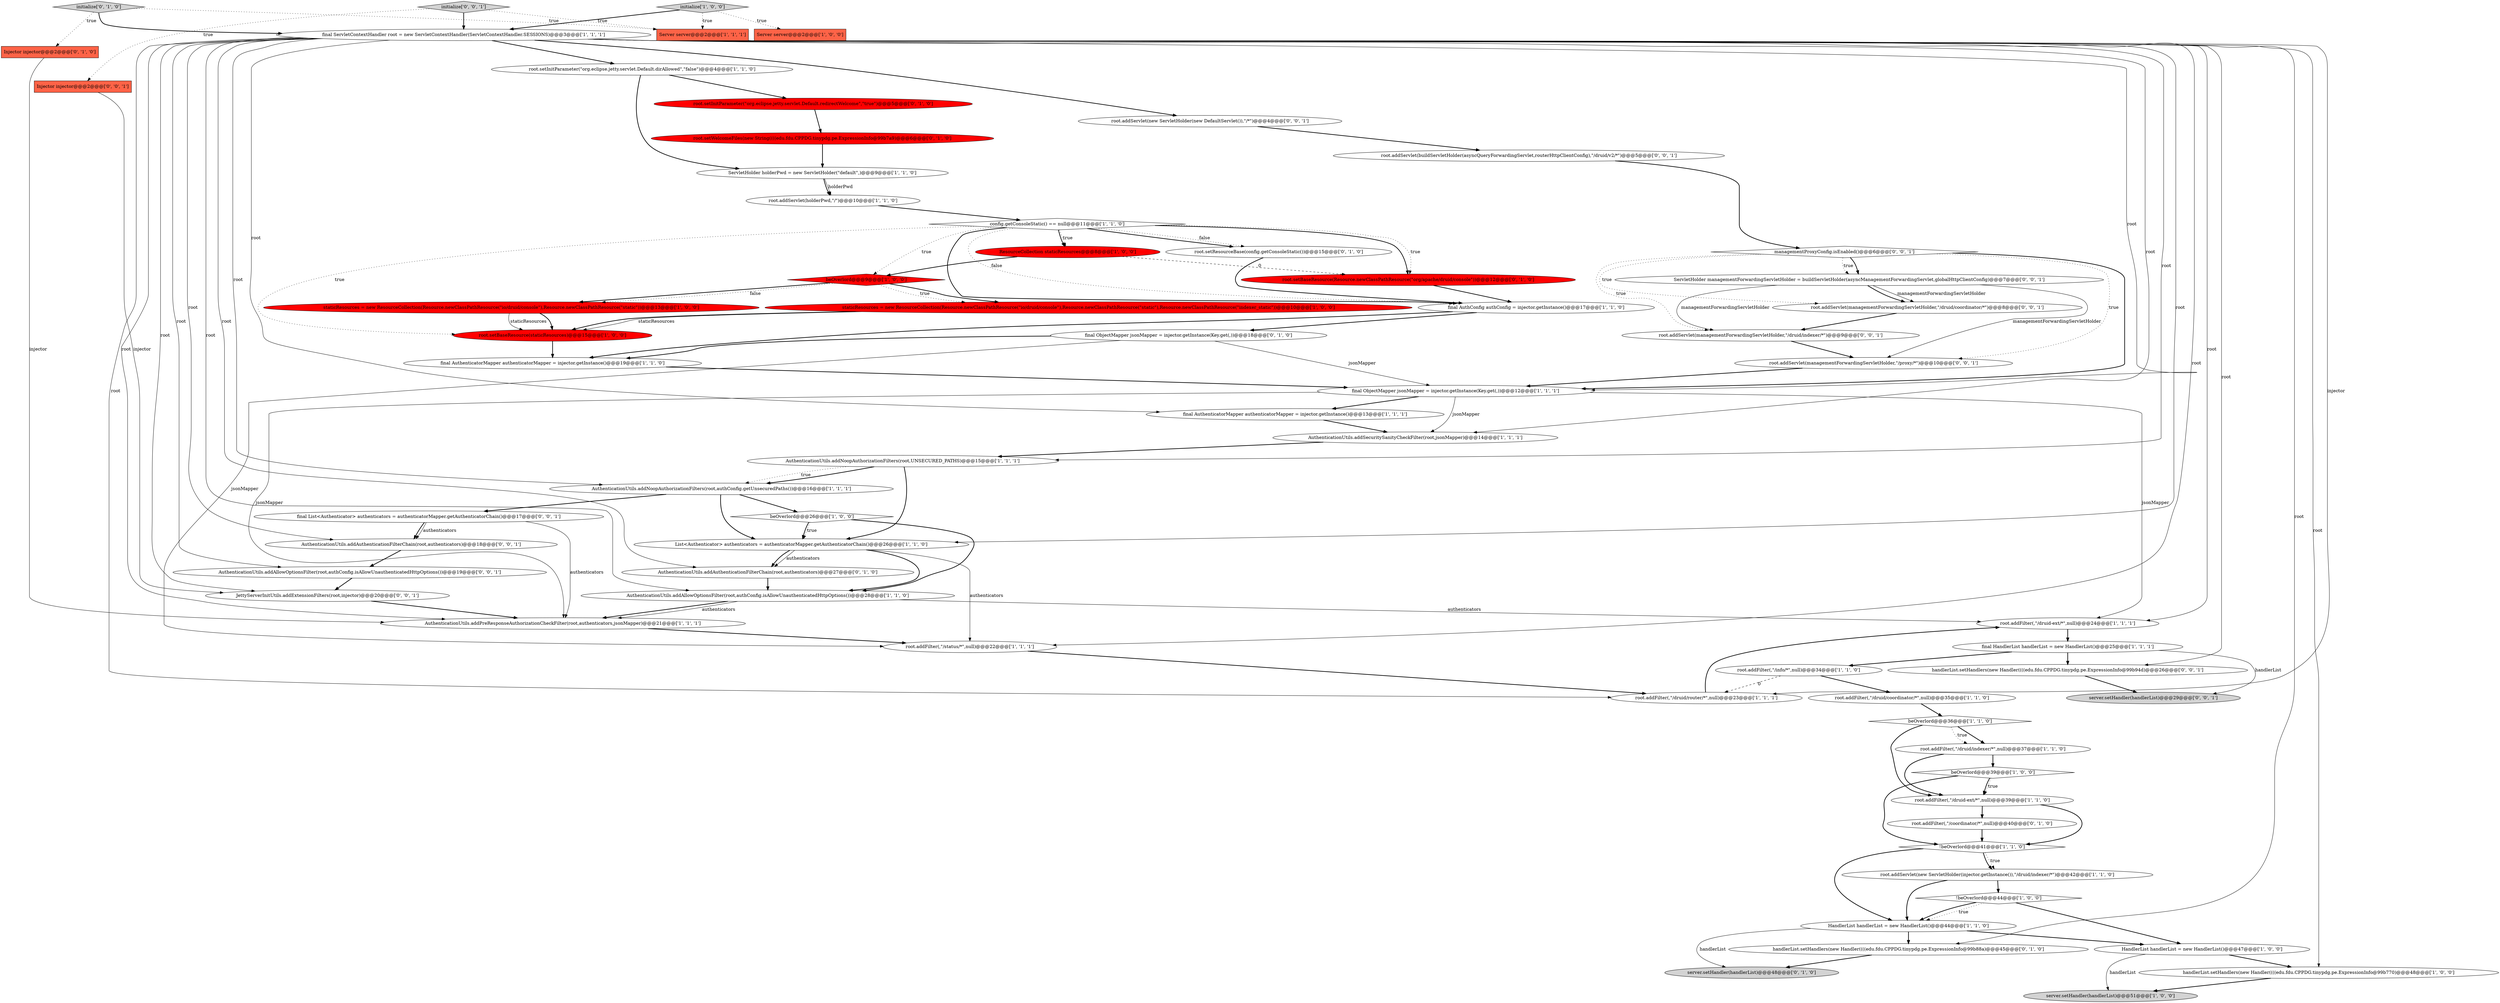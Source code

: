 digraph {
30 [style = filled, label = "root.setInitParameter(\"org.eclipse.jetty.servlet.Default.dirAllowed\",\"false\")@@@4@@@['1', '1', '0']", fillcolor = white, shape = ellipse image = "AAA0AAABBB1BBB"];
25 [style = filled, label = "root.addServlet(holderPwd,\"/\")@@@10@@@['1', '1', '0']", fillcolor = white, shape = ellipse image = "AAA0AAABBB1BBB"];
60 [style = filled, label = "handlerList.setHandlers(new Handler((((edu.fdu.CPPDG.tinypdg.pe.ExpressionInfo@99b94d)@@@26@@@['0', '0', '1']", fillcolor = white, shape = ellipse image = "AAA0AAABBB3BBB"];
65 [style = filled, label = "ServletHolder managementForwardingServletHolder = buildServletHolder(asyncManagementForwardingServlet,globalHttpClientConfig)@@@7@@@['0', '0', '1']", fillcolor = white, shape = ellipse image = "AAA0AAABBB3BBB"];
22 [style = filled, label = "root.addFilter(,\"/druid/indexer/*\",null)@@@37@@@['1', '1', '0']", fillcolor = white, shape = ellipse image = "AAA0AAABBB1BBB"];
26 [style = filled, label = "final AuthenticatorMapper authenticatorMapper = injector.getInstance()@@@19@@@['1', '1', '0']", fillcolor = white, shape = ellipse image = "AAA0AAABBB1BBB"];
46 [style = filled, label = "root.setBaseResource(Resource.newClassPathResource(\"org/apache/druid/console\"))@@@12@@@['0', '1', '0']", fillcolor = red, shape = ellipse image = "AAA1AAABBB2BBB"];
19 [style = filled, label = "root.addServlet(new ServletHolder(injector.getInstance()),\"/druid/indexer/*\")@@@42@@@['1', '1', '0']", fillcolor = white, shape = ellipse image = "AAA0AAABBB1BBB"];
37 [style = filled, label = "root.addFilter(,\"/druid/coordinator/*\",null)@@@35@@@['1', '1', '0']", fillcolor = white, shape = ellipse image = "AAA0AAABBB1BBB"];
58 [style = filled, label = "server.setHandler(handlerList)@@@29@@@['0', '0', '1']", fillcolor = lightgray, shape = ellipse image = "AAA0AAABBB3BBB"];
8 [style = filled, label = "root.addFilter(,\"/druid/router/*\",null)@@@23@@@['1', '1', '1']", fillcolor = white, shape = ellipse image = "AAA0AAABBB1BBB"];
13 [style = filled, label = "ResourceCollection staticResources@@@8@@@['1', '0', '0']", fillcolor = red, shape = ellipse image = "AAA1AAABBB1BBB"];
21 [style = filled, label = "beOverlord@@@26@@@['1', '0', '0']", fillcolor = white, shape = diamond image = "AAA0AAABBB1BBB"];
36 [style = filled, label = "root.setBaseResource(staticResources)@@@15@@@['1', '0', '0']", fillcolor = red, shape = ellipse image = "AAA1AAABBB1BBB"];
52 [style = filled, label = "root.addServlet(managementForwardingServletHolder,\"/druid/coordinator/*\")@@@8@@@['0', '0', '1']", fillcolor = white, shape = ellipse image = "AAA0AAABBB3BBB"];
34 [style = filled, label = "beOverlord@@@9@@@['1', '0', '0']", fillcolor = red, shape = diamond image = "AAA1AAABBB1BBB"];
11 [style = filled, label = "final ServletContextHandler root = new ServletContextHandler(ServletContextHandler.SESSIONS)@@@3@@@['1', '1', '1']", fillcolor = white, shape = ellipse image = "AAA0AAABBB1BBB"];
35 [style = filled, label = "root.addFilter(,\"/druid-ext/*\",null)@@@24@@@['1', '1', '1']", fillcolor = white, shape = ellipse image = "AAA0AAABBB1BBB"];
49 [style = filled, label = "AuthenticationUtils.addAuthenticationFilterChain(root,authenticators)@@@27@@@['0', '1', '0']", fillcolor = white, shape = ellipse image = "AAA0AAABBB2BBB"];
18 [style = filled, label = "HandlerList handlerList = new HandlerList()@@@44@@@['1', '1', '0']", fillcolor = white, shape = ellipse image = "AAA0AAABBB1BBB"];
40 [style = filled, label = "AuthenticationUtils.addSecuritySanityCheckFilter(root,jsonMapper)@@@14@@@['1', '1', '1']", fillcolor = white, shape = ellipse image = "AAA0AAABBB1BBB"];
44 [style = filled, label = "server.setHandler(handlerList)@@@48@@@['0', '1', '0']", fillcolor = lightgray, shape = ellipse image = "AAA0AAABBB2BBB"];
1 [style = filled, label = "ServletHolder holderPwd = new ServletHolder(\"default\",)@@@9@@@['1', '1', '0']", fillcolor = white, shape = ellipse image = "AAA0AAABBB1BBB"];
6 [style = filled, label = "server.setHandler(handlerList)@@@51@@@['1', '0', '0']", fillcolor = lightgray, shape = ellipse image = "AAA0AAABBB1BBB"];
29 [style = filled, label = "root.addFilter(,\"/druid-ext/*\",null)@@@39@@@['1', '1', '0']", fillcolor = white, shape = ellipse image = "AAA0AAABBB1BBB"];
45 [style = filled, label = "initialize['0', '1', '0']", fillcolor = lightgray, shape = diamond image = "AAA0AAABBB2BBB"];
57 [style = filled, label = "Injector injector@@@2@@@['0', '0', '1']", fillcolor = tomato, shape = box image = "AAA0AAABBB3BBB"];
66 [style = filled, label = "root.addServlet(new ServletHolder(new DefaultServlet()),\"/*\")@@@4@@@['0', '0', '1']", fillcolor = white, shape = ellipse image = "AAA0AAABBB3BBB"];
3 [style = filled, label = "staticResources = new ResourceCollection(Resource.newClassPathResource(\"io/druid/console\"),Resource.newClassPathResource(\"static\"))@@@13@@@['1', '0', '0']", fillcolor = red, shape = ellipse image = "AAA1AAABBB1BBB"];
4 [style = filled, label = "final ObjectMapper jsonMapper = injector.getInstance(Key.get(,))@@@12@@@['1', '1', '1']", fillcolor = white, shape = ellipse image = "AAA0AAABBB1BBB"];
7 [style = filled, label = "root.addFilter(,\"/info/*\",null)@@@34@@@['1', '1', '0']", fillcolor = white, shape = ellipse image = "AAA0AAABBB1BBB"];
47 [style = filled, label = "Injector injector@@@2@@@['0', '1', '0']", fillcolor = tomato, shape = box image = "AAA0AAABBB2BBB"];
0 [style = filled, label = "AuthenticationUtils.addAllowOptionsFilter(root,authConfig.isAllowUnauthenticatedHttpOptions())@@@28@@@['1', '1', '0']", fillcolor = white, shape = ellipse image = "AAA0AAABBB1BBB"];
14 [style = filled, label = "config.getConsoleStatic() == null@@@11@@@['1', '1', '0']", fillcolor = white, shape = diamond image = "AAA0AAABBB1BBB"];
27 [style = filled, label = "handlerList.setHandlers(new Handler((((edu.fdu.CPPDG.tinypdg.pe.ExpressionInfo@99b770)@@@48@@@['1', '0', '0']", fillcolor = white, shape = ellipse image = "AAA0AAABBB1BBB"];
43 [style = filled, label = "root.addFilter(,\"/coordinator/*\",null)@@@40@@@['0', '1', '0']", fillcolor = white, shape = ellipse image = "AAA0AAABBB2BBB"];
15 [style = filled, label = "!beOverlord@@@44@@@['1', '0', '0']", fillcolor = white, shape = diamond image = "AAA0AAABBB1BBB"];
2 [style = filled, label = "AuthenticationUtils.addPreResponseAuthorizationCheckFilter(root,authenticators,jsonMapper)@@@21@@@['1', '1', '1']", fillcolor = white, shape = ellipse image = "AAA0AAABBB1BBB"];
31 [style = filled, label = "root.addFilter(,\"/status/*\",null)@@@22@@@['1', '1', '1']", fillcolor = white, shape = ellipse image = "AAA0AAABBB1BBB"];
48 [style = filled, label = "root.setWelcomeFiles(new String((((edu.fdu.CPPDG.tinypdg.pe.ExpressionInfo@99b7a9)@@@6@@@['0', '1', '0']", fillcolor = red, shape = ellipse image = "AAA1AAABBB2BBB"];
61 [style = filled, label = "JettyServerInitUtils.addExtensionFilters(root,injector)@@@20@@@['0', '0', '1']", fillcolor = white, shape = ellipse image = "AAA0AAABBB3BBB"];
12 [style = filled, label = "Server server@@@2@@@['1', '1', '1']", fillcolor = tomato, shape = box image = "AAA0AAABBB1BBB"];
28 [style = filled, label = "AuthenticationUtils.addNoopAuthorizationFilters(root,authConfig.getUnsecuredPaths())@@@16@@@['1', '1', '1']", fillcolor = white, shape = ellipse image = "AAA0AAABBB1BBB"];
64 [style = filled, label = "AuthenticationUtils.addAllowOptionsFilter(root,authConfig.isAllowUnauthenticatedHttpOptions())@@@19@@@['0', '0', '1']", fillcolor = white, shape = ellipse image = "AAA0AAABBB3BBB"];
39 [style = filled, label = "final HandlerList handlerList = new HandlerList()@@@25@@@['1', '1', '1']", fillcolor = white, shape = ellipse image = "AAA0AAABBB1BBB"];
20 [style = filled, label = "beOverlord@@@39@@@['1', '0', '0']", fillcolor = white, shape = diamond image = "AAA0AAABBB1BBB"];
50 [style = filled, label = "root.setResourceBase(config.getConsoleStatic())@@@15@@@['0', '1', '0']", fillcolor = white, shape = ellipse image = "AAA0AAABBB2BBB"];
51 [style = filled, label = "root.setInitParameter(\"org.eclipse.jetty.servlet.Default.redirectWelcome\",\"true\")@@@5@@@['0', '1', '0']", fillcolor = red, shape = ellipse image = "AAA1AAABBB2BBB"];
17 [style = filled, label = "!beOverlord@@@41@@@['1', '1', '0']", fillcolor = white, shape = diamond image = "AAA0AAABBB1BBB"];
54 [style = filled, label = "root.addServlet(managementForwardingServletHolder,\"/proxy/*\")@@@10@@@['0', '0', '1']", fillcolor = white, shape = ellipse image = "AAA0AAABBB3BBB"];
5 [style = filled, label = "staticResources = new ResourceCollection(Resource.newClassPathResource(\"io/druid/console\"),Resource.newClassPathResource(\"static\"),Resource.newClassPathResource(\"indexer_static\"))@@@10@@@['1', '0', '0']", fillcolor = red, shape = ellipse image = "AAA1AAABBB1BBB"];
53 [style = filled, label = "root.addServlet(buildServletHolder(asyncQueryForwardingServlet,routerHttpClientConfig),\"/druid/v2/*\")@@@5@@@['0', '0', '1']", fillcolor = white, shape = ellipse image = "AAA0AAABBB3BBB"];
24 [style = filled, label = "List<Authenticator> authenticators = authenticatorMapper.getAuthenticatorChain()@@@26@@@['1', '1', '0']", fillcolor = white, shape = ellipse image = "AAA0AAABBB1BBB"];
59 [style = filled, label = "final List<Authenticator> authenticators = authenticatorMapper.getAuthenticatorChain()@@@17@@@['0', '0', '1']", fillcolor = white, shape = ellipse image = "AAA0AAABBB3BBB"];
23 [style = filled, label = "HandlerList handlerList = new HandlerList()@@@47@@@['1', '0', '0']", fillcolor = white, shape = ellipse image = "AAA0AAABBB1BBB"];
16 [style = filled, label = "final AuthenticatorMapper authenticatorMapper = injector.getInstance()@@@13@@@['1', '1', '1']", fillcolor = white, shape = ellipse image = "AAA0AAABBB1BBB"];
55 [style = filled, label = "managementProxyConfig.isEnabled()@@@6@@@['0', '0', '1']", fillcolor = white, shape = diamond image = "AAA0AAABBB3BBB"];
62 [style = filled, label = "initialize['0', '0', '1']", fillcolor = lightgray, shape = diamond image = "AAA0AAABBB3BBB"];
33 [style = filled, label = "initialize['1', '0', '0']", fillcolor = lightgray, shape = diamond image = "AAA0AAABBB1BBB"];
56 [style = filled, label = "AuthenticationUtils.addAuthenticationFilterChain(root,authenticators)@@@18@@@['0', '0', '1']", fillcolor = white, shape = ellipse image = "AAA0AAABBB3BBB"];
10 [style = filled, label = "Server server@@@2@@@['1', '0', '0']", fillcolor = tomato, shape = box image = "AAA0AAABBB1BBB"];
9 [style = filled, label = "AuthenticationUtils.addNoopAuthorizationFilters(root,UNSECURED_PATHS)@@@15@@@['1', '1', '1']", fillcolor = white, shape = ellipse image = "AAA0AAABBB1BBB"];
32 [style = filled, label = "beOverlord@@@36@@@['1', '1', '0']", fillcolor = white, shape = diamond image = "AAA0AAABBB1BBB"];
42 [style = filled, label = "final ObjectMapper jsonMapper = injector.getInstance(Key.get(,))@@@18@@@['0', '1', '0']", fillcolor = white, shape = ellipse image = "AAA0AAABBB2BBB"];
63 [style = filled, label = "root.addServlet(managementForwardingServletHolder,\"/druid/indexer/*\")@@@9@@@['0', '0', '1']", fillcolor = white, shape = ellipse image = "AAA0AAABBB3BBB"];
38 [style = filled, label = "final AuthConfig authConfig = injector.getInstance()@@@17@@@['1', '1', '0']", fillcolor = white, shape = ellipse image = "AAA0AAABBB1BBB"];
41 [style = filled, label = "handlerList.setHandlers(new Handler((((edu.fdu.CPPDG.tinypdg.pe.ExpressionInfo@99b88a)@@@45@@@['0', '1', '0']", fillcolor = white, shape = ellipse image = "AAA0AAABBB2BBB"];
11->40 [style = solid, label="root"];
32->22 [style = bold, label=""];
24->31 [style = solid, label="authenticators"];
56->64 [style = bold, label=""];
62->57 [style = dotted, label="true"];
24->49 [style = solid, label="authenticators"];
11->35 [style = solid, label="root"];
59->2 [style = solid, label="authenticators"];
11->49 [style = solid, label="root"];
42->4 [style = solid, label="jsonMapper"];
11->8 [style = solid, label="root"];
21->24 [style = bold, label=""];
25->14 [style = bold, label=""];
49->0 [style = bold, label=""];
38->42 [style = bold, label=""];
11->16 [style = solid, label="root"];
13->46 [style = dashed, label="0"];
39->60 [style = bold, label=""];
33->11 [style = bold, label=""];
3->36 [style = bold, label=""];
28->21 [style = bold, label=""];
51->48 [style = bold, label=""];
39->58 [style = solid, label="handlerList"];
24->49 [style = bold, label=""];
21->24 [style = dotted, label="true"];
11->2 [style = solid, label="root"];
14->46 [style = bold, label=""];
0->35 [style = solid, label="authenticators"];
37->32 [style = bold, label=""];
29->43 [style = bold, label=""];
38->26 [style = bold, label=""];
19->15 [style = bold, label=""];
5->36 [style = bold, label=""];
48->1 [style = bold, label=""];
9->24 [style = bold, label=""];
4->16 [style = bold, label=""];
9->28 [style = dotted, label="true"];
2->31 [style = bold, label=""];
57->61 [style = solid, label="injector"];
13->34 [style = bold, label=""];
11->64 [style = solid, label="root"];
46->38 [style = bold, label=""];
16->40 [style = bold, label=""];
19->18 [style = bold, label=""];
21->0 [style = bold, label=""];
11->24 [style = solid, label="root"];
11->28 [style = solid, label="root"];
24->0 [style = bold, label=""];
63->54 [style = bold, label=""];
15->18 [style = dotted, label="true"];
7->37 [style = bold, label=""];
4->40 [style = solid, label="jsonMapper"];
14->38 [style = bold, label=""];
26->4 [style = bold, label=""];
45->11 [style = bold, label=""];
65->63 [style = solid, label="managementForwardingServletHolder"];
65->52 [style = solid, label="managementForwardingServletHolder"];
55->65 [style = bold, label=""];
18->44 [style = solid, label="handlerList"];
22->20 [style = bold, label=""];
39->7 [style = bold, label=""];
28->24 [style = bold, label=""];
61->2 [style = bold, label=""];
14->34 [style = dotted, label="true"];
18->41 [style = bold, label=""];
28->59 [style = bold, label=""];
59->56 [style = bold, label=""];
11->30 [style = bold, label=""];
52->63 [style = bold, label=""];
33->10 [style = dotted, label="true"];
11->31 [style = solid, label="root"];
4->35 [style = solid, label="jsonMapper"];
29->17 [style = bold, label=""];
18->23 [style = bold, label=""];
47->2 [style = solid, label="injector"];
11->56 [style = solid, label="root"];
33->12 [style = dotted, label="true"];
11->27 [style = solid, label="root"];
4->2 [style = solid, label="jsonMapper"];
35->39 [style = bold, label=""];
11->66 [style = bold, label=""];
7->8 [style = dashed, label="0"];
22->29 [style = bold, label=""];
40->9 [style = bold, label=""];
8->35 [style = bold, label=""];
11->0 [style = solid, label="root"];
65->54 [style = solid, label="managementForwardingServletHolder"];
9->28 [style = bold, label=""];
60->58 [style = bold, label=""];
43->17 [style = bold, label=""];
62->11 [style = bold, label=""];
65->52 [style = bold, label=""];
17->19 [style = dotted, label="true"];
14->50 [style = bold, label=""];
14->50 [style = dotted, label="false"];
64->61 [style = bold, label=""];
14->13 [style = bold, label=""];
1->25 [style = bold, label=""];
31->8 [style = bold, label=""];
45->47 [style = dotted, label="true"];
12->8 [style = solid, label="injector"];
11->9 [style = solid, label="root"];
32->22 [style = dotted, label="true"];
53->55 [style = bold, label=""];
34->5 [style = dotted, label="true"];
11->4 [style = solid, label="root"];
15->23 [style = bold, label=""];
42->26 [style = bold, label=""];
5->36 [style = solid, label="staticResources"];
20->17 [style = bold, label=""];
30->1 [style = bold, label=""];
23->27 [style = bold, label=""];
66->53 [style = bold, label=""];
20->29 [style = bold, label=""];
34->5 [style = bold, label=""];
0->2 [style = bold, label=""];
62->12 [style = dotted, label="true"];
42->31 [style = solid, label="jsonMapper"];
36->26 [style = bold, label=""];
54->4 [style = bold, label=""];
15->18 [style = bold, label=""];
17->19 [style = bold, label=""];
11->61 [style = solid, label="root"];
27->6 [style = bold, label=""];
14->13 [style = dotted, label="true"];
0->2 [style = solid, label="authenticators"];
14->36 [style = dotted, label="true"];
55->52 [style = dotted, label="true"];
32->29 [style = bold, label=""];
30->51 [style = bold, label=""];
55->54 [style = dotted, label="true"];
11->60 [style = solid, label="root"];
1->25 [style = solid, label="holderPwd"];
55->65 [style = dotted, label="true"];
14->46 [style = dotted, label="true"];
50->38 [style = bold, label=""];
55->4 [style = bold, label=""];
34->3 [style = bold, label=""];
20->29 [style = dotted, label="true"];
23->6 [style = solid, label="handlerList"];
17->18 [style = bold, label=""];
45->12 [style = dotted, label="true"];
3->36 [style = solid, label="staticResources"];
59->56 [style = solid, label="authenticators"];
14->38 [style = dotted, label="false"];
41->44 [style = bold, label=""];
11->41 [style = solid, label="root"];
55->63 [style = dotted, label="true"];
34->3 [style = dotted, label="false"];
}
